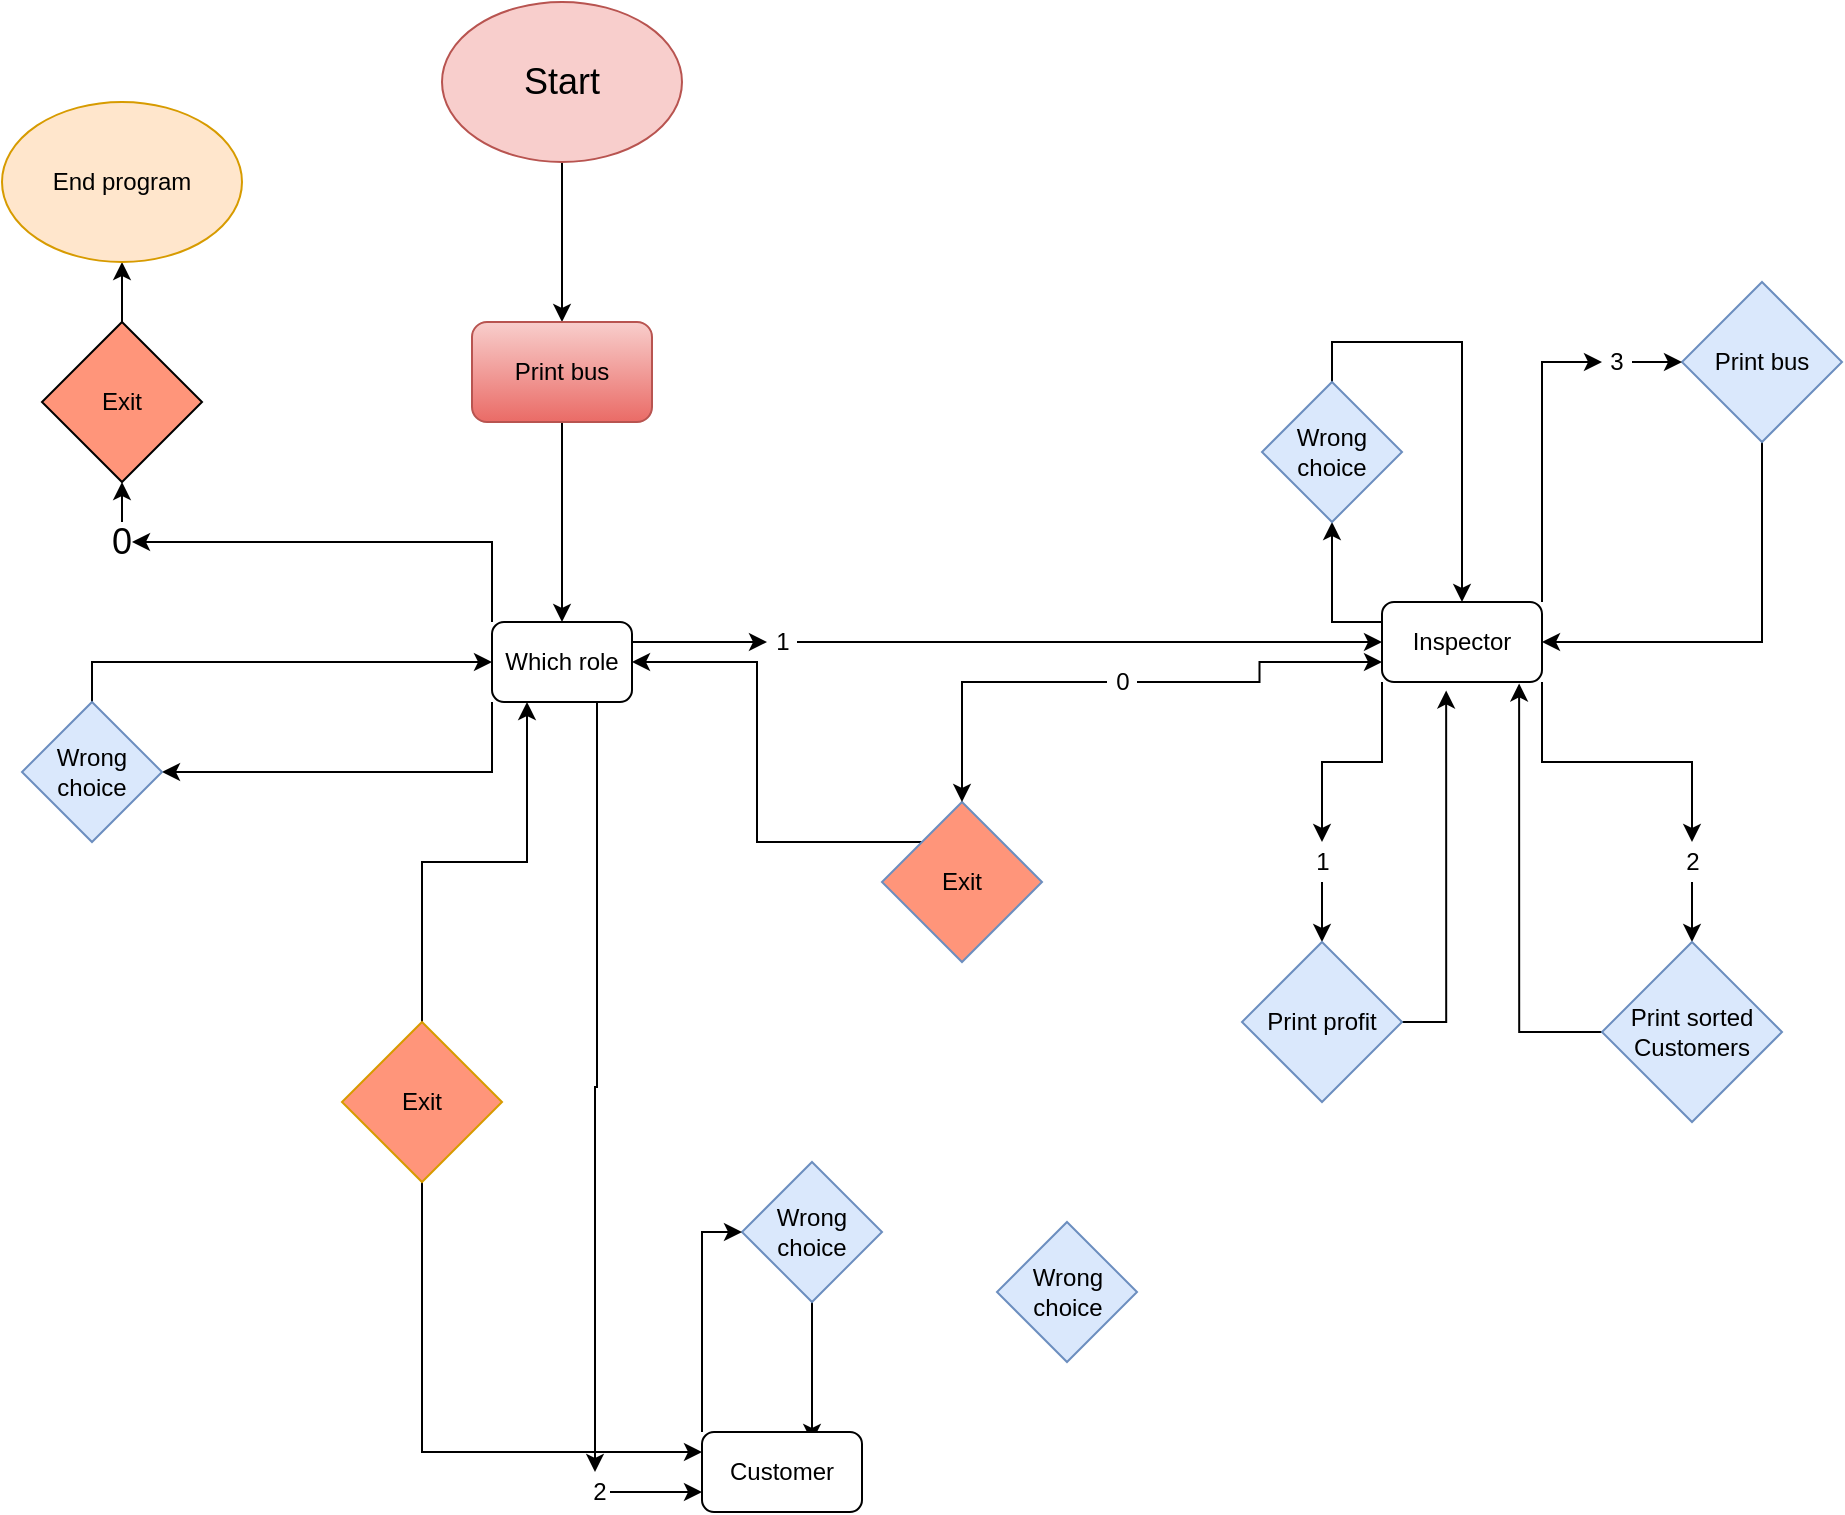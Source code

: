 <mxfile version="21.6.9" type="github">
  <diagram id="C5RBs43oDa-KdzZeNtuy" name="Page-1">
    <mxGraphModel dx="1167" dy="589" grid="1" gridSize="10" guides="1" tooltips="1" connect="1" arrows="1" fold="1" page="1" pageScale="1" pageWidth="827" pageHeight="1169" math="0" shadow="0">
      <root>
        <mxCell id="WIyWlLk6GJQsqaUBKTNV-0" />
        <mxCell id="WIyWlLk6GJQsqaUBKTNV-1" parent="WIyWlLk6GJQsqaUBKTNV-0" />
        <mxCell id="NTFk5L0waF7ZVPVH3w1j-1" style="edgeStyle=orthogonalEdgeStyle;rounded=0;orthogonalLoop=1;jettySize=auto;html=1;entryX=0.5;entryY=0;entryDx=0;entryDy=0;" parent="WIyWlLk6GJQsqaUBKTNV-1" source="NTFk5L0waF7ZVPVH3w1j-0" edge="1" target="NTFk5L0waF7ZVPVH3w1j-27">
          <mxGeometry relative="1" as="geometry">
            <mxPoint x="400" y="160" as="targetPoint" />
          </mxGeometry>
        </mxCell>
        <mxCell id="NTFk5L0waF7ZVPVH3w1j-0" value="&lt;div&gt;&lt;font style=&quot;font-size: 18px;&quot;&gt;Start&lt;/font&gt;&lt;/div&gt;" style="ellipse;whiteSpace=wrap;html=1;fillColor=#f8cecc;strokeColor=#b85450;" parent="WIyWlLk6GJQsqaUBKTNV-1" vertex="1">
          <mxGeometry x="330" width="120" height="80" as="geometry" />
        </mxCell>
        <mxCell id="VjtKjrZETDWxhtemE6Uw-107" style="edgeStyle=orthogonalEdgeStyle;rounded=0;orthogonalLoop=1;jettySize=auto;html=1;exitX=0.5;exitY=0;exitDx=0;exitDy=0;entryX=0.5;entryY=1;entryDx=0;entryDy=0;" edge="1" parent="WIyWlLk6GJQsqaUBKTNV-1" source="NTFk5L0waF7ZVPVH3w1j-23" target="VjtKjrZETDWxhtemE6Uw-106">
          <mxGeometry relative="1" as="geometry" />
        </mxCell>
        <mxCell id="NTFk5L0waF7ZVPVH3w1j-23" value="Exit" style="rhombus;whiteSpace=wrap;html=1;fillStyle=solid;fillColor=#FF957A;" parent="WIyWlLk6GJQsqaUBKTNV-1" vertex="1">
          <mxGeometry x="130" y="160" width="80" height="80" as="geometry" />
        </mxCell>
        <mxCell id="NTFk5L0waF7ZVPVH3w1j-28" style="edgeStyle=orthogonalEdgeStyle;rounded=0;orthogonalLoop=1;jettySize=auto;html=1;entryX=0.5;entryY=0;entryDx=0;entryDy=0;" parent="WIyWlLk6GJQsqaUBKTNV-1" source="NTFk5L0waF7ZVPVH3w1j-27" target="VjtKjrZETDWxhtemE6Uw-12" edge="1">
          <mxGeometry relative="1" as="geometry">
            <mxPoint x="400" y="280" as="targetPoint" />
          </mxGeometry>
        </mxCell>
        <mxCell id="NTFk5L0waF7ZVPVH3w1j-27" value="Print bus" style="rounded=1;whiteSpace=wrap;html=1;fillColor=#f8cecc;gradientColor=#ea6b66;strokeColor=#b85450;" parent="WIyWlLk6GJQsqaUBKTNV-1" vertex="1">
          <mxGeometry x="345" y="160" width="90" height="50" as="geometry" />
        </mxCell>
        <mxCell id="VjtKjrZETDWxhtemE6Uw-20" style="edgeStyle=orthogonalEdgeStyle;rounded=0;orthogonalLoop=1;jettySize=auto;html=1;exitX=0;exitY=1;exitDx=0;exitDy=0;entryX=1;entryY=0.5;entryDx=0;entryDy=0;" edge="1" parent="WIyWlLk6GJQsqaUBKTNV-1" source="VjtKjrZETDWxhtemE6Uw-12" target="VjtKjrZETDWxhtemE6Uw-16">
          <mxGeometry relative="1" as="geometry" />
        </mxCell>
        <mxCell id="VjtKjrZETDWxhtemE6Uw-26" style="edgeStyle=orthogonalEdgeStyle;rounded=0;orthogonalLoop=1;jettySize=auto;html=1;exitX=0;exitY=0;exitDx=0;exitDy=0;entryX=1;entryY=0.5;entryDx=0;entryDy=0;" edge="1" parent="WIyWlLk6GJQsqaUBKTNV-1" source="VjtKjrZETDWxhtemE6Uw-12" target="NTFk5L0waF7ZVPVH3w1j-9">
          <mxGeometry relative="1" as="geometry" />
        </mxCell>
        <mxCell id="VjtKjrZETDWxhtemE6Uw-49" style="edgeStyle=orthogonalEdgeStyle;rounded=0;orthogonalLoop=1;jettySize=auto;html=1;exitX=1;exitY=0.25;exitDx=0;exitDy=0;entryX=0;entryY=0.5;entryDx=0;entryDy=0;" edge="1" parent="WIyWlLk6GJQsqaUBKTNV-1" source="VjtKjrZETDWxhtemE6Uw-12" target="VjtKjrZETDWxhtemE6Uw-46">
          <mxGeometry relative="1" as="geometry" />
        </mxCell>
        <mxCell id="VjtKjrZETDWxhtemE6Uw-64" style="edgeStyle=orthogonalEdgeStyle;rounded=0;orthogonalLoop=1;jettySize=auto;html=1;exitX=0.75;exitY=1;exitDx=0;exitDy=0;entryX=0.25;entryY=0;entryDx=0;entryDy=0;" edge="1" parent="WIyWlLk6GJQsqaUBKTNV-1" source="VjtKjrZETDWxhtemE6Uw-12" target="VjtKjrZETDWxhtemE6Uw-31">
          <mxGeometry relative="1" as="geometry" />
        </mxCell>
        <mxCell id="VjtKjrZETDWxhtemE6Uw-12" value="&lt;div&gt;Which role&lt;/div&gt;" style="rounded=1;whiteSpace=wrap;html=1;" vertex="1" parent="WIyWlLk6GJQsqaUBKTNV-1">
          <mxGeometry x="355" y="310" width="70" height="40" as="geometry" />
        </mxCell>
        <mxCell id="VjtKjrZETDWxhtemE6Uw-18" style="edgeStyle=orthogonalEdgeStyle;rounded=0;orthogonalLoop=1;jettySize=auto;html=1;exitX=0.5;exitY=0;exitDx=0;exitDy=0;entryX=0;entryY=0.5;entryDx=0;entryDy=0;" edge="1" parent="WIyWlLk6GJQsqaUBKTNV-1" source="VjtKjrZETDWxhtemE6Uw-16" target="VjtKjrZETDWxhtemE6Uw-12">
          <mxGeometry relative="1" as="geometry" />
        </mxCell>
        <mxCell id="VjtKjrZETDWxhtemE6Uw-16" value="Wrong choice" style="rhombus;whiteSpace=wrap;html=1;fillColor=#dae8fc;strokeColor=#6c8ebf;" vertex="1" parent="WIyWlLk6GJQsqaUBKTNV-1">
          <mxGeometry x="120" y="350" width="70" height="70" as="geometry" />
        </mxCell>
        <mxCell id="VjtKjrZETDWxhtemE6Uw-27" style="edgeStyle=orthogonalEdgeStyle;rounded=0;orthogonalLoop=1;jettySize=auto;html=1;exitX=0.5;exitY=0;exitDx=0;exitDy=0;entryX=0.5;entryY=1;entryDx=0;entryDy=0;" edge="1" parent="WIyWlLk6GJQsqaUBKTNV-1" source="NTFk5L0waF7ZVPVH3w1j-9" target="NTFk5L0waF7ZVPVH3w1j-23">
          <mxGeometry relative="1" as="geometry" />
        </mxCell>
        <mxCell id="NTFk5L0waF7ZVPVH3w1j-9" value="&lt;div&gt;&lt;font style=&quot;font-size: 18px;&quot;&gt;0&lt;/font&gt;&lt;/div&gt;" style="text;html=1;strokeColor=none;fillColor=none;align=center;verticalAlign=middle;whiteSpace=wrap;rounded=0;" parent="WIyWlLk6GJQsqaUBKTNV-1" vertex="1">
          <mxGeometry x="165" y="260" width="10" height="20" as="geometry" />
        </mxCell>
        <mxCell id="VjtKjrZETDWxhtemE6Uw-43" style="edgeStyle=orthogonalEdgeStyle;rounded=0;orthogonalLoop=1;jettySize=auto;html=1;exitX=1;exitY=0.5;exitDx=0;exitDy=0;entryX=0;entryY=0.5;entryDx=0;entryDy=0;" edge="1" parent="WIyWlLk6GJQsqaUBKTNV-1" source="VjtKjrZETDWxhtemE6Uw-31">
          <mxGeometry relative="1" as="geometry">
            <mxPoint x="460" y="745" as="targetPoint" />
          </mxGeometry>
        </mxCell>
        <mxCell id="VjtKjrZETDWxhtemE6Uw-31" value="2" style="text;html=1;strokeColor=none;fillColor=none;align=center;verticalAlign=middle;whiteSpace=wrap;rounded=0;" vertex="1" parent="WIyWlLk6GJQsqaUBKTNV-1">
          <mxGeometry x="404" y="735" width="10" height="20" as="geometry" />
        </mxCell>
        <mxCell id="VjtKjrZETDWxhtemE6Uw-51" style="edgeStyle=orthogonalEdgeStyle;rounded=0;orthogonalLoop=1;jettySize=auto;html=1;exitX=1;exitY=0.5;exitDx=0;exitDy=0;entryX=0;entryY=0.5;entryDx=0;entryDy=0;" edge="1" parent="WIyWlLk6GJQsqaUBKTNV-1" source="VjtKjrZETDWxhtemE6Uw-46" target="VjtKjrZETDWxhtemE6Uw-55">
          <mxGeometry relative="1" as="geometry">
            <mxPoint x="620" y="320" as="targetPoint" />
          </mxGeometry>
        </mxCell>
        <mxCell id="VjtKjrZETDWxhtemE6Uw-46" value="1" style="text;html=1;strokeColor=none;fillColor=none;align=center;verticalAlign=middle;whiteSpace=wrap;rounded=0;" vertex="1" parent="WIyWlLk6GJQsqaUBKTNV-1">
          <mxGeometry x="492.5" y="310" width="15" height="20" as="geometry" />
        </mxCell>
        <mxCell id="VjtKjrZETDWxhtemE6Uw-60" style="edgeStyle=orthogonalEdgeStyle;rounded=0;orthogonalLoop=1;jettySize=auto;html=1;exitX=0;exitY=0.25;exitDx=0;exitDy=0;entryX=0.5;entryY=1;entryDx=0;entryDy=0;" edge="1" parent="WIyWlLk6GJQsqaUBKTNV-1" source="VjtKjrZETDWxhtemE6Uw-55" target="VjtKjrZETDWxhtemE6Uw-58">
          <mxGeometry relative="1" as="geometry" />
        </mxCell>
        <mxCell id="VjtKjrZETDWxhtemE6Uw-68" style="edgeStyle=orthogonalEdgeStyle;rounded=0;orthogonalLoop=1;jettySize=auto;html=1;exitX=0;exitY=1;exitDx=0;exitDy=0;entryX=0.5;entryY=0;entryDx=0;entryDy=0;" edge="1" parent="WIyWlLk6GJQsqaUBKTNV-1" source="VjtKjrZETDWxhtemE6Uw-55" target="VjtKjrZETDWxhtemE6Uw-69">
          <mxGeometry relative="1" as="geometry">
            <mxPoint x="800.294" y="420" as="targetPoint" />
          </mxGeometry>
        </mxCell>
        <mxCell id="VjtKjrZETDWxhtemE6Uw-74" style="edgeStyle=orthogonalEdgeStyle;rounded=0;orthogonalLoop=1;jettySize=auto;html=1;exitX=1;exitY=1;exitDx=0;exitDy=0;entryX=0.5;entryY=0;entryDx=0;entryDy=0;" edge="1" parent="WIyWlLk6GJQsqaUBKTNV-1" source="VjtKjrZETDWxhtemE6Uw-55" target="VjtKjrZETDWxhtemE6Uw-75">
          <mxGeometry relative="1" as="geometry">
            <mxPoint x="910" y="420" as="targetPoint" />
          </mxGeometry>
        </mxCell>
        <mxCell id="VjtKjrZETDWxhtemE6Uw-55" value="Inspector" style="rounded=1;whiteSpace=wrap;html=1;" vertex="1" parent="WIyWlLk6GJQsqaUBKTNV-1">
          <mxGeometry x="800" y="300" width="80" height="40" as="geometry" />
        </mxCell>
        <mxCell id="VjtKjrZETDWxhtemE6Uw-61" style="edgeStyle=orthogonalEdgeStyle;rounded=0;orthogonalLoop=1;jettySize=auto;html=1;exitX=0.5;exitY=0;exitDx=0;exitDy=0;entryX=0.5;entryY=0;entryDx=0;entryDy=0;" edge="1" parent="WIyWlLk6GJQsqaUBKTNV-1" source="VjtKjrZETDWxhtemE6Uw-58" target="VjtKjrZETDWxhtemE6Uw-55">
          <mxGeometry relative="1" as="geometry" />
        </mxCell>
        <mxCell id="VjtKjrZETDWxhtemE6Uw-58" value="Wrong choice" style="rhombus;whiteSpace=wrap;html=1;fillColor=#dae8fc;strokeColor=#6c8ebf;" vertex="1" parent="WIyWlLk6GJQsqaUBKTNV-1">
          <mxGeometry x="740" y="190" width="70" height="70" as="geometry" />
        </mxCell>
        <mxCell id="VjtKjrZETDWxhtemE6Uw-67" style="edgeStyle=orthogonalEdgeStyle;rounded=0;orthogonalLoop=1;jettySize=auto;html=1;" edge="1" parent="WIyWlLk6GJQsqaUBKTNV-1" source="VjtKjrZETDWxhtemE6Uw-62">
          <mxGeometry relative="1" as="geometry">
            <mxPoint x="515" y="720" as="targetPoint" />
          </mxGeometry>
        </mxCell>
        <mxCell id="VjtKjrZETDWxhtemE6Uw-62" value="Wrong choice" style="rhombus;whiteSpace=wrap;html=1;fillColor=#dae8fc;strokeColor=#6c8ebf;" vertex="1" parent="WIyWlLk6GJQsqaUBKTNV-1">
          <mxGeometry x="480" y="580" width="70" height="70" as="geometry" />
        </mxCell>
        <mxCell id="VjtKjrZETDWxhtemE6Uw-65" style="edgeStyle=orthogonalEdgeStyle;rounded=0;orthogonalLoop=1;jettySize=auto;html=1;exitX=0;exitY=0;exitDx=0;exitDy=0;entryX=0;entryY=0.5;entryDx=0;entryDy=0;" edge="1" parent="WIyWlLk6GJQsqaUBKTNV-1" source="VjtKjrZETDWxhtemE6Uw-63" target="VjtKjrZETDWxhtemE6Uw-62">
          <mxGeometry relative="1" as="geometry" />
        </mxCell>
        <mxCell id="VjtKjrZETDWxhtemE6Uw-63" value="Customer" style="rounded=1;whiteSpace=wrap;html=1;" vertex="1" parent="WIyWlLk6GJQsqaUBKTNV-1">
          <mxGeometry x="460" y="715" width="80" height="40" as="geometry" />
        </mxCell>
        <mxCell id="VjtKjrZETDWxhtemE6Uw-73" style="edgeStyle=orthogonalEdgeStyle;rounded=0;orthogonalLoop=1;jettySize=auto;html=1;entryX=0.5;entryY=0;entryDx=0;entryDy=0;" edge="1" parent="WIyWlLk6GJQsqaUBKTNV-1" source="VjtKjrZETDWxhtemE6Uw-69" target="VjtKjrZETDWxhtemE6Uw-72">
          <mxGeometry relative="1" as="geometry" />
        </mxCell>
        <mxCell id="VjtKjrZETDWxhtemE6Uw-69" value="1" style="text;html=1;strokeColor=none;fillColor=none;align=center;verticalAlign=middle;whiteSpace=wrap;rounded=0;" vertex="1" parent="WIyWlLk6GJQsqaUBKTNV-1">
          <mxGeometry x="762.5" y="420" width="15" height="20" as="geometry" />
        </mxCell>
        <mxCell id="VjtKjrZETDWxhtemE6Uw-85" style="edgeStyle=orthogonalEdgeStyle;rounded=0;orthogonalLoop=1;jettySize=auto;html=1;exitX=1;exitY=0.5;exitDx=0;exitDy=0;entryX=0.401;entryY=1.106;entryDx=0;entryDy=0;entryPerimeter=0;" edge="1" parent="WIyWlLk6GJQsqaUBKTNV-1" source="VjtKjrZETDWxhtemE6Uw-72" target="VjtKjrZETDWxhtemE6Uw-55">
          <mxGeometry relative="1" as="geometry" />
        </mxCell>
        <mxCell id="VjtKjrZETDWxhtemE6Uw-72" value="Print profit" style="rhombus;whiteSpace=wrap;html=1;fillColor=#dae8fc;strokeColor=#6c8ebf;" vertex="1" parent="WIyWlLk6GJQsqaUBKTNV-1">
          <mxGeometry x="730" y="470" width="80" height="80" as="geometry" />
        </mxCell>
        <mxCell id="VjtKjrZETDWxhtemE6Uw-79" style="edgeStyle=orthogonalEdgeStyle;rounded=0;orthogonalLoop=1;jettySize=auto;html=1;exitX=0.5;exitY=1;exitDx=0;exitDy=0;entryX=0.5;entryY=0;entryDx=0;entryDy=0;" edge="1" parent="WIyWlLk6GJQsqaUBKTNV-1" source="VjtKjrZETDWxhtemE6Uw-75" target="VjtKjrZETDWxhtemE6Uw-78">
          <mxGeometry relative="1" as="geometry" />
        </mxCell>
        <mxCell id="VjtKjrZETDWxhtemE6Uw-75" value="2" style="text;html=1;strokeColor=none;fillColor=none;align=center;verticalAlign=middle;whiteSpace=wrap;rounded=0;" vertex="1" parent="WIyWlLk6GJQsqaUBKTNV-1">
          <mxGeometry x="947.5" y="420" width="15" height="20" as="geometry" />
        </mxCell>
        <mxCell id="VjtKjrZETDWxhtemE6Uw-84" style="edgeStyle=orthogonalEdgeStyle;rounded=0;orthogonalLoop=1;jettySize=auto;html=1;exitX=0;exitY=0.5;exitDx=0;exitDy=0;entryX=0.857;entryY=1.018;entryDx=0;entryDy=0;entryPerimeter=0;" edge="1" parent="WIyWlLk6GJQsqaUBKTNV-1" source="VjtKjrZETDWxhtemE6Uw-78" target="VjtKjrZETDWxhtemE6Uw-55">
          <mxGeometry relative="1" as="geometry" />
        </mxCell>
        <mxCell id="VjtKjrZETDWxhtemE6Uw-78" value="Print sorted Customers" style="rhombus;whiteSpace=wrap;html=1;fillColor=#dae8fc;strokeColor=#6c8ebf;" vertex="1" parent="WIyWlLk6GJQsqaUBKTNV-1">
          <mxGeometry x="910" y="470" width="90" height="90" as="geometry" />
        </mxCell>
        <mxCell id="VjtKjrZETDWxhtemE6Uw-95" style="edgeStyle=orthogonalEdgeStyle;rounded=0;orthogonalLoop=1;jettySize=auto;html=1;exitX=0.5;exitY=1;exitDx=0;exitDy=0;entryX=1;entryY=0.5;entryDx=0;entryDy=0;" edge="1" parent="WIyWlLk6GJQsqaUBKTNV-1" source="VjtKjrZETDWxhtemE6Uw-86" target="VjtKjrZETDWxhtemE6Uw-55">
          <mxGeometry relative="1" as="geometry" />
        </mxCell>
        <mxCell id="VjtKjrZETDWxhtemE6Uw-86" value="Print bus" style="rhombus;whiteSpace=wrap;html=1;fillColor=#dae8fc;strokeColor=#6c8ebf;" vertex="1" parent="WIyWlLk6GJQsqaUBKTNV-1">
          <mxGeometry x="950" y="140" width="80" height="80" as="geometry" />
        </mxCell>
        <mxCell id="VjtKjrZETDWxhtemE6Uw-89" value="" style="edgeStyle=orthogonalEdgeStyle;rounded=0;orthogonalLoop=1;jettySize=auto;html=1;exitX=1;exitY=0;exitDx=0;exitDy=0;entryX=0;entryY=0.5;entryDx=0;entryDy=0;" edge="1" parent="WIyWlLk6GJQsqaUBKTNV-1" source="VjtKjrZETDWxhtemE6Uw-55" target="VjtKjrZETDWxhtemE6Uw-88">
          <mxGeometry relative="1" as="geometry">
            <mxPoint x="880" y="300" as="sourcePoint" />
            <mxPoint x="948" y="240" as="targetPoint" />
          </mxGeometry>
        </mxCell>
        <mxCell id="VjtKjrZETDWxhtemE6Uw-92" style="edgeStyle=orthogonalEdgeStyle;rounded=0;orthogonalLoop=1;jettySize=auto;html=1;exitX=1;exitY=0.5;exitDx=0;exitDy=0;entryX=0;entryY=0.5;entryDx=0;entryDy=0;" edge="1" parent="WIyWlLk6GJQsqaUBKTNV-1" source="VjtKjrZETDWxhtemE6Uw-88" target="VjtKjrZETDWxhtemE6Uw-86">
          <mxGeometry relative="1" as="geometry" />
        </mxCell>
        <mxCell id="VjtKjrZETDWxhtemE6Uw-88" value="3" style="text;html=1;strokeColor=none;fillColor=none;align=center;verticalAlign=middle;whiteSpace=wrap;rounded=0;" vertex="1" parent="WIyWlLk6GJQsqaUBKTNV-1">
          <mxGeometry x="910" y="170" width="15" height="20" as="geometry" />
        </mxCell>
        <mxCell id="VjtKjrZETDWxhtemE6Uw-105" style="edgeStyle=orthogonalEdgeStyle;rounded=0;orthogonalLoop=1;jettySize=auto;html=1;exitX=0;exitY=0;exitDx=0;exitDy=0;entryX=1;entryY=0.5;entryDx=0;entryDy=0;" edge="1" parent="WIyWlLk6GJQsqaUBKTNV-1" source="VjtKjrZETDWxhtemE6Uw-97" target="VjtKjrZETDWxhtemE6Uw-12">
          <mxGeometry relative="1" as="geometry" />
        </mxCell>
        <mxCell id="VjtKjrZETDWxhtemE6Uw-97" value="Exit" style="rhombus;whiteSpace=wrap;html=1;fillColor=#FF957A;strokeColor=#6c8ebf;" vertex="1" parent="WIyWlLk6GJQsqaUBKTNV-1">
          <mxGeometry x="550" y="400" width="80" height="80" as="geometry" />
        </mxCell>
        <mxCell id="VjtKjrZETDWxhtemE6Uw-102" style="edgeStyle=orthogonalEdgeStyle;rounded=0;orthogonalLoop=1;jettySize=auto;html=1;exitX=0;exitY=0.5;exitDx=0;exitDy=0;entryX=0.5;entryY=0;entryDx=0;entryDy=0;" edge="1" parent="WIyWlLk6GJQsqaUBKTNV-1" source="VjtKjrZETDWxhtemE6Uw-98" target="VjtKjrZETDWxhtemE6Uw-97">
          <mxGeometry relative="1" as="geometry" />
        </mxCell>
        <mxCell id="VjtKjrZETDWxhtemE6Uw-103" style="edgeStyle=orthogonalEdgeStyle;rounded=0;orthogonalLoop=1;jettySize=auto;html=1;entryX=0;entryY=0.75;entryDx=0;entryDy=0;" edge="1" parent="WIyWlLk6GJQsqaUBKTNV-1" source="VjtKjrZETDWxhtemE6Uw-98" target="VjtKjrZETDWxhtemE6Uw-55">
          <mxGeometry relative="1" as="geometry" />
        </mxCell>
        <mxCell id="VjtKjrZETDWxhtemE6Uw-98" value="0" style="text;html=1;strokeColor=none;fillColor=none;align=center;verticalAlign=middle;whiteSpace=wrap;rounded=0;" vertex="1" parent="WIyWlLk6GJQsqaUBKTNV-1">
          <mxGeometry x="662.5" y="330" width="15" height="20" as="geometry" />
        </mxCell>
        <mxCell id="VjtKjrZETDWxhtemE6Uw-106" value="End program" style="ellipse;whiteSpace=wrap;html=1;fillColor=#ffe6cc;strokeColor=#d79b00;" vertex="1" parent="WIyWlLk6GJQsqaUBKTNV-1">
          <mxGeometry x="110" y="50" width="120" height="80" as="geometry" />
        </mxCell>
        <mxCell id="VjtKjrZETDWxhtemE6Uw-110" style="edgeStyle=orthogonalEdgeStyle;rounded=0;orthogonalLoop=1;jettySize=auto;html=1;exitX=0.5;exitY=0;exitDx=0;exitDy=0;entryX=0.25;entryY=1;entryDx=0;entryDy=0;" edge="1" parent="WIyWlLk6GJQsqaUBKTNV-1" source="VjtKjrZETDWxhtemE6Uw-109" target="VjtKjrZETDWxhtemE6Uw-12">
          <mxGeometry relative="1" as="geometry" />
        </mxCell>
        <mxCell id="VjtKjrZETDWxhtemE6Uw-111" style="edgeStyle=orthogonalEdgeStyle;rounded=0;orthogonalLoop=1;jettySize=auto;html=1;exitX=0.5;exitY=1;exitDx=0;exitDy=0;entryX=0;entryY=0.25;entryDx=0;entryDy=0;" edge="1" parent="WIyWlLk6GJQsqaUBKTNV-1" source="VjtKjrZETDWxhtemE6Uw-109" target="VjtKjrZETDWxhtemE6Uw-63">
          <mxGeometry relative="1" as="geometry" />
        </mxCell>
        <mxCell id="VjtKjrZETDWxhtemE6Uw-109" value="Exit" style="rhombus;whiteSpace=wrap;html=1;fillColor=#FF957A;strokeColor=#d79b00;" vertex="1" parent="WIyWlLk6GJQsqaUBKTNV-1">
          <mxGeometry x="280" y="510" width="80" height="80" as="geometry" />
        </mxCell>
        <mxCell id="VjtKjrZETDWxhtemE6Uw-112" value="Wrong choice" style="rhombus;whiteSpace=wrap;html=1;fillColor=#dae8fc;strokeColor=#6c8ebf;" vertex="1" parent="WIyWlLk6GJQsqaUBKTNV-1">
          <mxGeometry x="607.5" y="610" width="70" height="70" as="geometry" />
        </mxCell>
      </root>
    </mxGraphModel>
  </diagram>
</mxfile>
